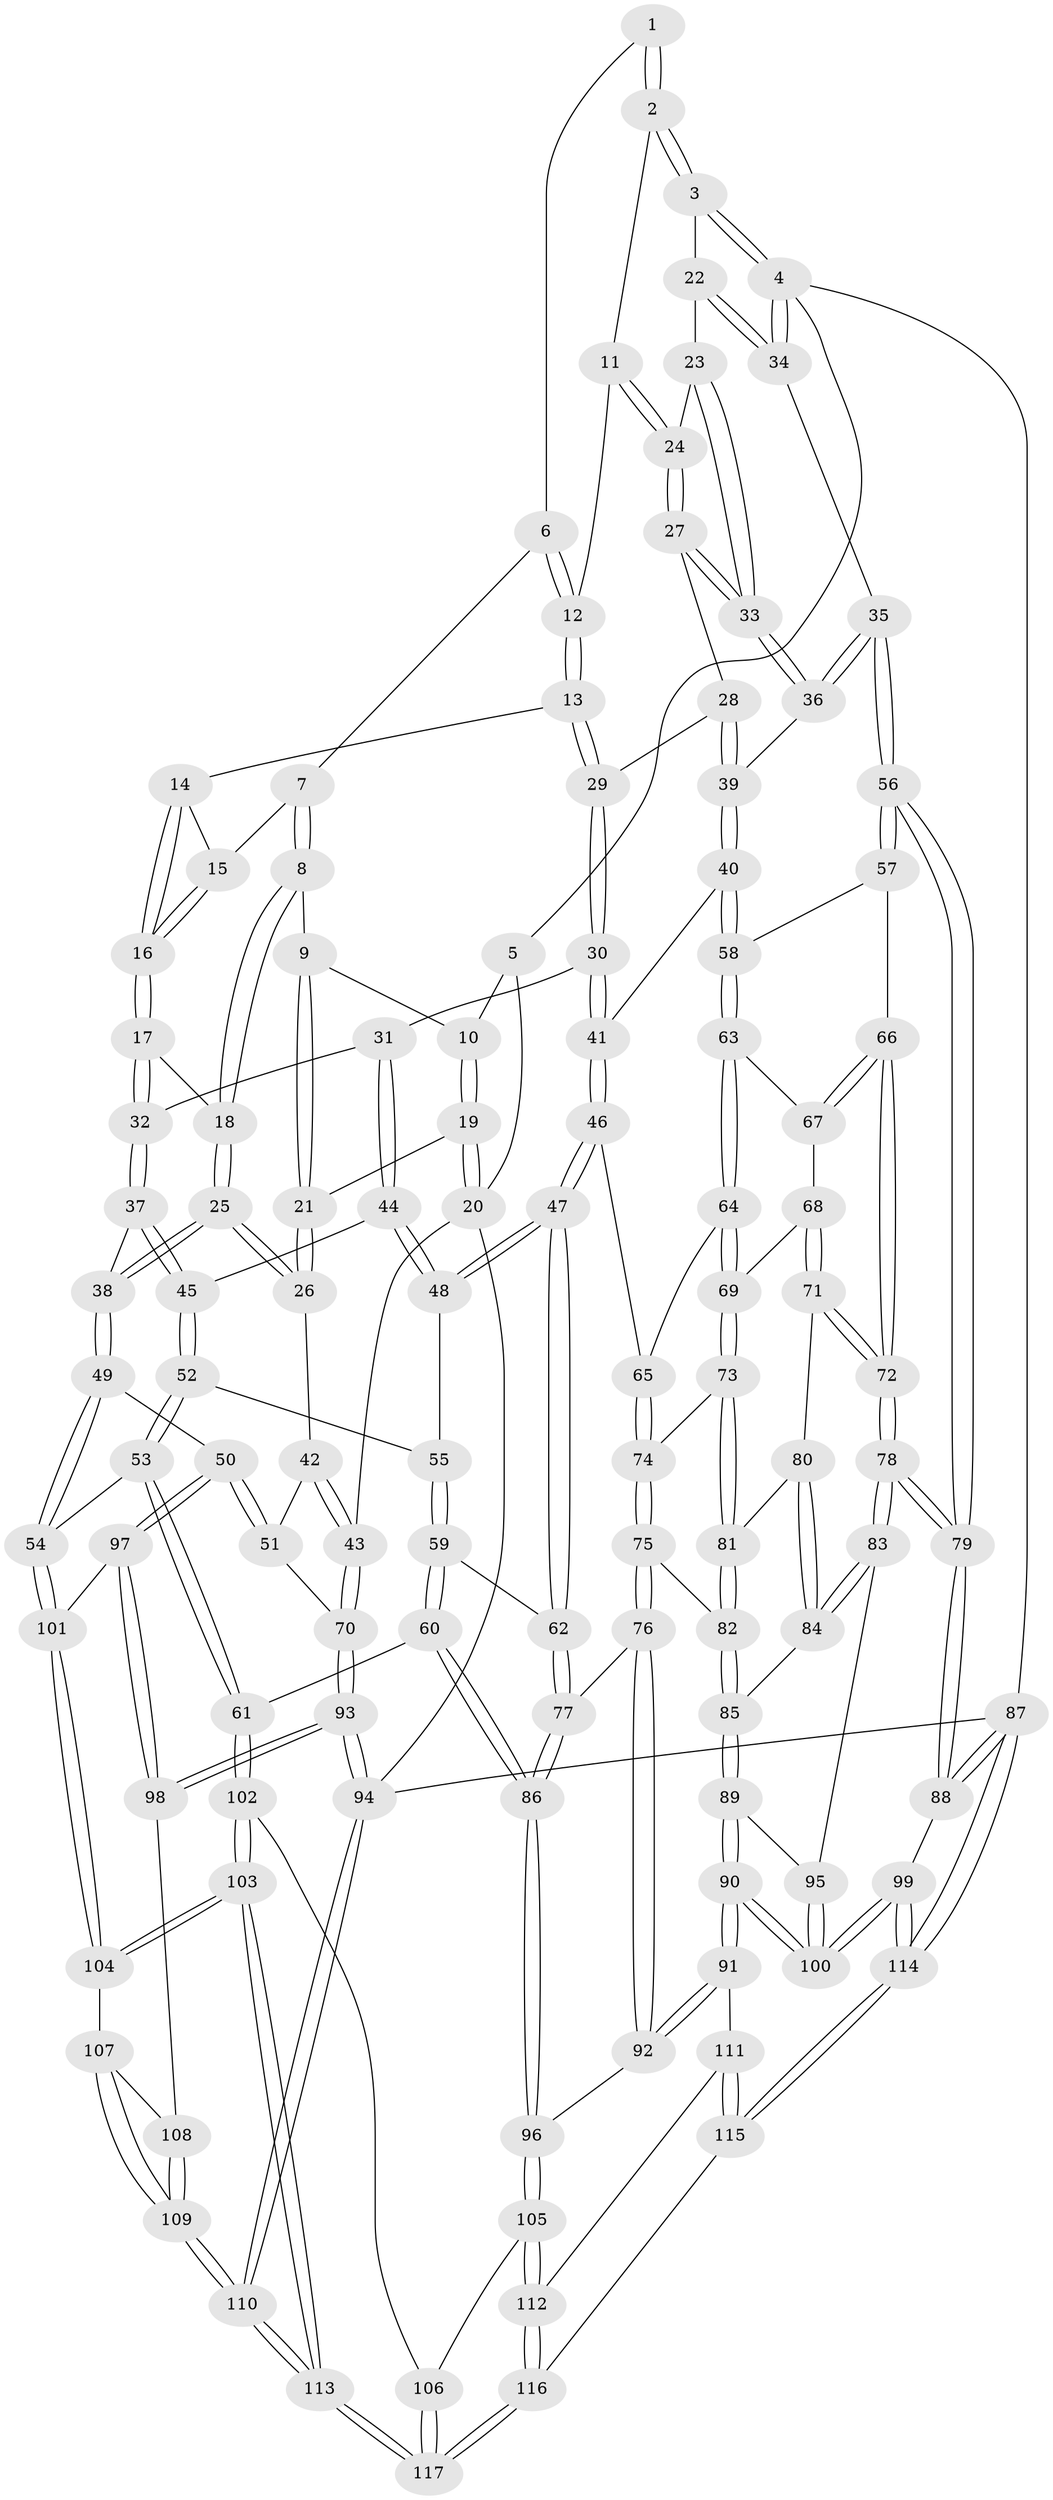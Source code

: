 // coarse degree distribution, {3: 0.15714285714285714, 5: 0.4142857142857143, 4: 0.35714285714285715, 2: 0.02857142857142857, 6: 0.04285714285714286}
// Generated by graph-tools (version 1.1) at 2025/24/03/03/25 07:24:38]
// undirected, 117 vertices, 289 edges
graph export_dot {
graph [start="1"]
  node [color=gray90,style=filled];
  1 [pos="+0.5079707058565324+0"];
  2 [pos="+1+0"];
  3 [pos="+1+0"];
  4 [pos="+1+0"];
  5 [pos="+0.0847529032368498+0"];
  6 [pos="+0.5078799841627272+0"];
  7 [pos="+0.49229845630959135+0"];
  8 [pos="+0.3874374649434094+0.09636674179174357"];
  9 [pos="+0.23712119430054637+0.07210316607304858"];
  10 [pos="+0.1438420678249469+0"];
  11 [pos="+0.8370743401291565+0.06508024033738904"];
  12 [pos="+0.6691575531480037+0.11447453183882786"];
  13 [pos="+0.6547374814583024+0.15449816716804593"];
  14 [pos="+0.5910981188719185+0.17268423780252173"];
  15 [pos="+0.5304096706254571+0.08047520453663527"];
  16 [pos="+0.5158710495922717+0.20515221586064578"];
  17 [pos="+0.49373358986690075+0.21862274148966138"];
  18 [pos="+0.3996259494442015+0.16468045765501824"];
  19 [pos="+0.040808954849203126+0.18883693551989822"];
  20 [pos="+0+0.24891665208938832"];
  21 [pos="+0.18072431098948086+0.24990639543283893"];
  22 [pos="+0.9378343576670531+0.18402604799897368"];
  23 [pos="+0.8950428546683095+0.17637886419573146"];
  24 [pos="+0.868094848986624+0.1582863425820684"];
  25 [pos="+0.24383846390475777+0.31910115486798024"];
  26 [pos="+0.2376487128544777+0.31728137058426753"];
  27 [pos="+0.7865938358038598+0.2477980989786874"];
  28 [pos="+0.7419649277421396+0.27223951875028324"];
  29 [pos="+0.700598350241243+0.25623394361384505"];
  30 [pos="+0.6123850003058134+0.3342480344638999"];
  31 [pos="+0.581455344312544+0.3392395442588999"];
  32 [pos="+0.5045576938020824+0.26990840694878937"];
  33 [pos="+0.8992467983270188+0.31683245637077345"];
  34 [pos="+1+0.33626192659355203"];
  35 [pos="+1+0.3840472092979575"];
  36 [pos="+0.9146939273430479+0.3526845021991285"];
  37 [pos="+0.3881847757347848+0.4011751673650109"];
  38 [pos="+0.24956951017051765+0.3262868784375186"];
  39 [pos="+0.79768750296679+0.42269568468818586"];
  40 [pos="+0.7909161661252758+0.43989213463742444"];
  41 [pos="+0.7223989978679922+0.45773244754059406"];
  42 [pos="+0.1698114110763944+0.36694188608797623"];
  43 [pos="+0+0.46305152378722714"];
  44 [pos="+0.5419674751320969+0.4394031167525332"];
  45 [pos="+0.38969657708374+0.40365787004335013"];
  46 [pos="+0.6449158360142226+0.523401025575865"];
  47 [pos="+0.6128843297569796+0.5362215164907009"];
  48 [pos="+0.5503736959614504+0.45940319924057826"];
  49 [pos="+0.23763304131349128+0.6215513968702548"];
  50 [pos="+0.23444869224132894+0.6210175149898406"];
  51 [pos="+0.12323333809019703+0.5361940749769128"];
  52 [pos="+0.387806869720872+0.47678777886764456"];
  53 [pos="+0.28429497191919895+0.6472612500253033"];
  54 [pos="+0.25696238276597116+0.6343975677685233"];
  55 [pos="+0.45305309363333135+0.5227899507841616"];
  56 [pos="+1+0.4135449073618832"];
  57 [pos="+0.8926424421574135+0.5116310214687346"];
  58 [pos="+0.7927960522622512+0.4427473993447156"];
  59 [pos="+0.4796631421167739+0.6023600906026088"];
  60 [pos="+0.4223860055557442+0.67679463567733"];
  61 [pos="+0.314538594365693+0.6813910321349063"];
  62 [pos="+0.6084990992751159+0.546723635129024"];
  63 [pos="+0.7932324551296135+0.5543581295728651"];
  64 [pos="+0.7583377579285236+0.5867944285196941"];
  65 [pos="+0.7319490512018515+0.5913083550963734"];
  66 [pos="+0.8953845100235768+0.5780355561550711"];
  67 [pos="+0.8033350906958674+0.567665734855333"];
  68 [pos="+0.8112542713516121+0.5929129275408859"];
  69 [pos="+0.7767644881986284+0.6203376112794406"];
  70 [pos="+0+0.4836957193407774"];
  71 [pos="+0.8382054188816952+0.626257417301872"];
  72 [pos="+0.9129918409179568+0.6431758227385025"];
  73 [pos="+0.7767797041989479+0.629867489784345"];
  74 [pos="+0.7288770286560495+0.6317813484398018"];
  75 [pos="+0.7034735737644409+0.6742004749962173"];
  76 [pos="+0.6816156116984916+0.6823793543248005"];
  77 [pos="+0.6203866543683091+0.6057470782968194"];
  78 [pos="+0.9315302075027146+0.665087526529685"];
  79 [pos="+1+0.7287381628446387"];
  80 [pos="+0.802037320453948+0.6432509707346146"];
  81 [pos="+0.7879229716210645+0.6460687343511828"];
  82 [pos="+0.768726019499966+0.6852638251363803"];
  83 [pos="+0.9080030664578295+0.6834607828554102"];
  84 [pos="+0.825228158088981+0.6892788330589463"];
  85 [pos="+0.7829440668561439+0.7032125471977353"];
  86 [pos="+0.5210204673504246+0.7470361953337945"];
  87 [pos="+1+1"];
  88 [pos="+1+0.7443456077674889"];
  89 [pos="+0.7860775551732816+0.758692780157839"];
  90 [pos="+0.7544966623550715+0.8564839314547419"];
  91 [pos="+0.7032605608106968+0.8415041588209607"];
  92 [pos="+0.6573827949637363+0.7892575626277053"];
  93 [pos="+0+0.6624638723849696"];
  94 [pos="+0+1"];
  95 [pos="+0.8968327133589389+0.6991948572972351"];
  96 [pos="+0.5342717699341485+0.7674090760094017"];
  97 [pos="+0.015980788077035783+0.7110051876308171"];
  98 [pos="+0+0.7045013355558818"];
  99 [pos="+0.8349255900733495+0.9258321007154905"];
  100 [pos="+0.8218941243541534+0.9099897813861408"];
  101 [pos="+0.11481585498313708+0.800486673432065"];
  102 [pos="+0.2928848665367957+0.8587126650135749"];
  103 [pos="+0.2720423627205285+0.8834610993450177"];
  104 [pos="+0.1456395410861843+0.8648648755813962"];
  105 [pos="+0.4881317890566147+0.8740497284795324"];
  106 [pos="+0.44807482775131924+0.8908344857313057"];
  107 [pos="+0.1243464174624902+0.8782788767528168"];
  108 [pos="+0.03519816475342257+0.8486152795565861"];
  109 [pos="+0+1"];
  110 [pos="+0+1"];
  111 [pos="+0.658388401562533+0.8843199138173272"];
  112 [pos="+0.5581030425475039+0.9308080604226667"];
  113 [pos="+0.2666080963141642+1"];
  114 [pos="+0.8190812771108495+1"];
  115 [pos="+0.603111640156443+1"];
  116 [pos="+0.5710179879360405+1"];
  117 [pos="+0.4535711433117946+1"];
  1 -- 2;
  1 -- 2;
  1 -- 6;
  2 -- 3;
  2 -- 3;
  2 -- 11;
  3 -- 4;
  3 -- 4;
  3 -- 22;
  4 -- 5;
  4 -- 34;
  4 -- 34;
  4 -- 87;
  5 -- 10;
  5 -- 20;
  6 -- 7;
  6 -- 12;
  6 -- 12;
  7 -- 8;
  7 -- 8;
  7 -- 15;
  8 -- 9;
  8 -- 18;
  8 -- 18;
  9 -- 10;
  9 -- 21;
  9 -- 21;
  10 -- 19;
  10 -- 19;
  11 -- 12;
  11 -- 24;
  11 -- 24;
  12 -- 13;
  12 -- 13;
  13 -- 14;
  13 -- 29;
  13 -- 29;
  14 -- 15;
  14 -- 16;
  14 -- 16;
  15 -- 16;
  15 -- 16;
  16 -- 17;
  16 -- 17;
  17 -- 18;
  17 -- 32;
  17 -- 32;
  18 -- 25;
  18 -- 25;
  19 -- 20;
  19 -- 20;
  19 -- 21;
  20 -- 43;
  20 -- 94;
  21 -- 26;
  21 -- 26;
  22 -- 23;
  22 -- 34;
  22 -- 34;
  23 -- 24;
  23 -- 33;
  23 -- 33;
  24 -- 27;
  24 -- 27;
  25 -- 26;
  25 -- 26;
  25 -- 38;
  25 -- 38;
  26 -- 42;
  27 -- 28;
  27 -- 33;
  27 -- 33;
  28 -- 29;
  28 -- 39;
  28 -- 39;
  29 -- 30;
  29 -- 30;
  30 -- 31;
  30 -- 41;
  30 -- 41;
  31 -- 32;
  31 -- 44;
  31 -- 44;
  32 -- 37;
  32 -- 37;
  33 -- 36;
  33 -- 36;
  34 -- 35;
  35 -- 36;
  35 -- 36;
  35 -- 56;
  35 -- 56;
  36 -- 39;
  37 -- 38;
  37 -- 45;
  37 -- 45;
  38 -- 49;
  38 -- 49;
  39 -- 40;
  39 -- 40;
  40 -- 41;
  40 -- 58;
  40 -- 58;
  41 -- 46;
  41 -- 46;
  42 -- 43;
  42 -- 43;
  42 -- 51;
  43 -- 70;
  43 -- 70;
  44 -- 45;
  44 -- 48;
  44 -- 48;
  45 -- 52;
  45 -- 52;
  46 -- 47;
  46 -- 47;
  46 -- 65;
  47 -- 48;
  47 -- 48;
  47 -- 62;
  47 -- 62;
  48 -- 55;
  49 -- 50;
  49 -- 54;
  49 -- 54;
  50 -- 51;
  50 -- 51;
  50 -- 97;
  50 -- 97;
  51 -- 70;
  52 -- 53;
  52 -- 53;
  52 -- 55;
  53 -- 54;
  53 -- 61;
  53 -- 61;
  54 -- 101;
  54 -- 101;
  55 -- 59;
  55 -- 59;
  56 -- 57;
  56 -- 57;
  56 -- 79;
  56 -- 79;
  57 -- 58;
  57 -- 66;
  58 -- 63;
  58 -- 63;
  59 -- 60;
  59 -- 60;
  59 -- 62;
  60 -- 61;
  60 -- 86;
  60 -- 86;
  61 -- 102;
  61 -- 102;
  62 -- 77;
  62 -- 77;
  63 -- 64;
  63 -- 64;
  63 -- 67;
  64 -- 65;
  64 -- 69;
  64 -- 69;
  65 -- 74;
  65 -- 74;
  66 -- 67;
  66 -- 67;
  66 -- 72;
  66 -- 72;
  67 -- 68;
  68 -- 69;
  68 -- 71;
  68 -- 71;
  69 -- 73;
  69 -- 73;
  70 -- 93;
  70 -- 93;
  71 -- 72;
  71 -- 72;
  71 -- 80;
  72 -- 78;
  72 -- 78;
  73 -- 74;
  73 -- 81;
  73 -- 81;
  74 -- 75;
  74 -- 75;
  75 -- 76;
  75 -- 76;
  75 -- 82;
  76 -- 77;
  76 -- 92;
  76 -- 92;
  77 -- 86;
  77 -- 86;
  78 -- 79;
  78 -- 79;
  78 -- 83;
  78 -- 83;
  79 -- 88;
  79 -- 88;
  80 -- 81;
  80 -- 84;
  80 -- 84;
  81 -- 82;
  81 -- 82;
  82 -- 85;
  82 -- 85;
  83 -- 84;
  83 -- 84;
  83 -- 95;
  84 -- 85;
  85 -- 89;
  85 -- 89;
  86 -- 96;
  86 -- 96;
  87 -- 88;
  87 -- 88;
  87 -- 114;
  87 -- 114;
  87 -- 94;
  88 -- 99;
  89 -- 90;
  89 -- 90;
  89 -- 95;
  90 -- 91;
  90 -- 91;
  90 -- 100;
  90 -- 100;
  91 -- 92;
  91 -- 92;
  91 -- 111;
  92 -- 96;
  93 -- 94;
  93 -- 94;
  93 -- 98;
  93 -- 98;
  94 -- 110;
  94 -- 110;
  95 -- 100;
  95 -- 100;
  96 -- 105;
  96 -- 105;
  97 -- 98;
  97 -- 98;
  97 -- 101;
  98 -- 108;
  99 -- 100;
  99 -- 100;
  99 -- 114;
  99 -- 114;
  101 -- 104;
  101 -- 104;
  102 -- 103;
  102 -- 103;
  102 -- 106;
  103 -- 104;
  103 -- 104;
  103 -- 113;
  103 -- 113;
  104 -- 107;
  105 -- 106;
  105 -- 112;
  105 -- 112;
  106 -- 117;
  106 -- 117;
  107 -- 108;
  107 -- 109;
  107 -- 109;
  108 -- 109;
  108 -- 109;
  109 -- 110;
  109 -- 110;
  110 -- 113;
  110 -- 113;
  111 -- 112;
  111 -- 115;
  111 -- 115;
  112 -- 116;
  112 -- 116;
  113 -- 117;
  113 -- 117;
  114 -- 115;
  114 -- 115;
  115 -- 116;
  116 -- 117;
  116 -- 117;
}

